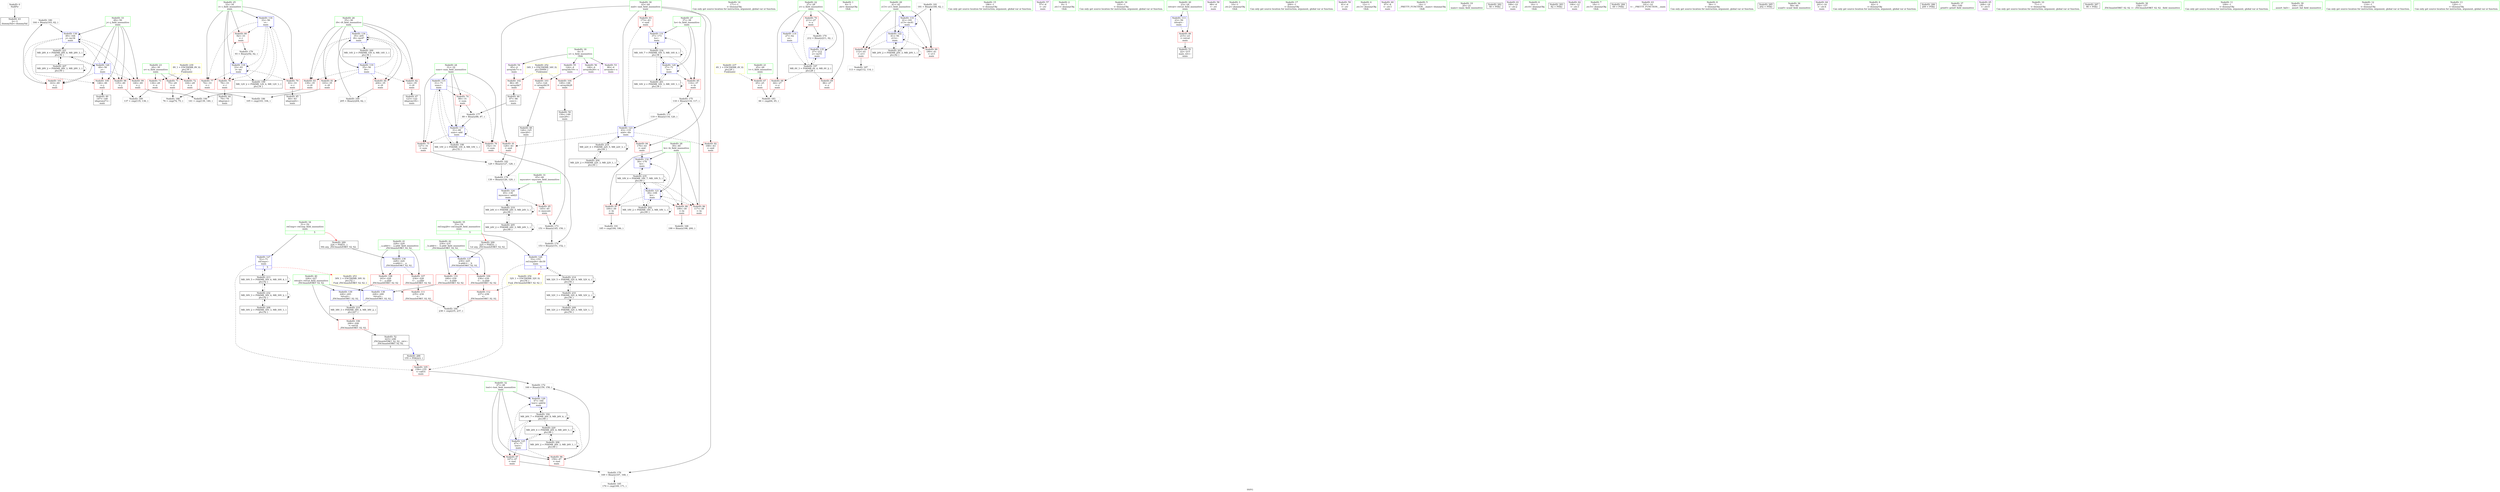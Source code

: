 digraph "SVFG" {
	label="SVFG";

	Node0x557ec4449570 [shape=record,color=grey,label="{NodeID: 0\nNullPtr}"];
	Node0x557ec4449570 -> Node0x557ec446b820[style=solid];
	Node0x557ec44752f0 [shape=record,color=grey,label="{NodeID: 180\n164 = Binary(163, 62, )\n}"];
	Node0x557ec44752f0 -> Node0x557ec4471f40[style=solid];
	Node0x557ec446bd30 [shape=record,color=red,label="{NodeID: 97\n167\<--47\n\<--test\nmain\n}"];
	Node0x557ec446bd30 -> Node0x557ec4474cf0[style=solid];
	Node0x557ec4469fd0 [shape=record,color=green,label="{NodeID: 14\n171\<--1\n\<--dummyObj\nCan only get source location for instruction, argument, global var or function.}"];
	Node0x557ec446c890 [shape=record,color=red,label="{NodeID: 111\n235\<--234\n\<--\n_ZSt3maxIeERKT_S2_S2_\n}"];
	Node0x557ec446c890 -> Node0x557ec44758f0[style=solid];
	Node0x557ec446ab30 [shape=record,color=green,label="{NodeID: 28\n39\<--40\nhi\<--hi_field_insensitive\nmain\n}"];
	Node0x557ec446ab30 -> Node0x557ec446eb60[style=solid];
	Node0x557ec446ab30 -> Node0x557ec446ec30[style=solid];
	Node0x557ec446ab30 -> Node0x557ec446ed00[style=solid];
	Node0x557ec446ab30 -> Node0x557ec44717f0[style=solid];
	Node0x557ec446ab30 -> Node0x557ec44720e0[style=solid];
	Node0x557ec4482790 [shape=record,color=black,label="{NodeID: 208\nMR_30V_2 = PHI(MR_30V_3, MR_30V_1, )\npts\{52 \}\n}"];
	Node0x557ec4482790 -> Node0x557ec448a390[style=dashed];
	Node0x557ec4471b30 [shape=record,color=blue,label="{NodeID: 125\n47\<--71\ntest\<--\nmain\n}"];
	Node0x557ec4471b30 -> Node0x557ec446bc60[style=dashed];
	Node0x557ec4471b30 -> Node0x557ec446bd30[style=dashed];
	Node0x557ec4471b30 -> Node0x557ec4471e70[style=dashed];
	Node0x557ec4471b30 -> Node0x557ec447d790[style=dashed];
	Node0x557ec4471b30 -> Node0x557ec4486790[style=dashed];
	Node0x557ec446b750 [shape=record,color=green,label="{NodeID: 42\n230\<--231\n__b.addr\<--__b.addr_field_insensitive\n_ZSt3maxIeERKT_S2_S2_\n}"];
	Node0x557ec446b750 -> Node0x557ec446c6f0[style=solid];
	Node0x557ec446b750 -> Node0x557ec446c7c0[style=solid];
	Node0x557ec446b750 -> Node0x557ec44724f0[style=solid];
	Node0x557ec4472690 [shape=record,color=blue,label="{NodeID: 139\n226\<--243\nretval\<--\n_ZSt3maxIeERKT_S2_S2_\n}"];
	Node0x557ec4472690 -> Node0x557ec4483190[style=dashed];
	Node0x557ec446d300 [shape=record,color=purple,label="{NodeID: 56\n148\<--4\narrayidx28\<--s\nmain\n}"];
	Node0x557ec446d300 -> Node0x557ec446c2e0[style=solid];
	Node0x557ec446de60 [shape=record,color=red,label="{NodeID: 70\n211\<--27\n\<--z\nmain\n}"];
	Node0x557ec446de60 -> Node0x557ec44743f0[style=solid];
	Node0x557ec446e9c0 [shape=record,color=red,label="{NodeID: 84\n204\<--35\n\<--i9\nmain\n}"];
	Node0x557ec446e9c0 -> Node0x557ec4474270[style=solid];
	Node0x557ec44647b0 [shape=record,color=green,label="{NodeID: 1\n6\<--1\n.str\<--dummyObj\nGlob }"];
	Node0x557ec4475470 [shape=record,color=grey,label="{NodeID: 181\n181 = Binary(180, 62, )\n}"];
	Node0x557ec4475470 -> Node0x557ec44721b0[style=solid];
	Node0x557ec446be00 [shape=record,color=red,label="{NodeID: 98\n135\<--49\n\<--j\nmain\n}"];
	Node0x557ec446be00 -> Node0x557ec4476070[style=solid];
	Node0x557ec446a060 [shape=record,color=green,label="{NodeID: 15\n186\<--1\n\<--dummyObj\nCan only get source location for instruction, argument, global var or function.}"];
	Node0x557ec446c960 [shape=record,color=red,label="{NodeID: 112\n237\<--236\n\<--\n_ZSt3maxIeERKT_S2_S2_\n}"];
	Node0x557ec446c960 -> Node0x557ec44758f0[style=solid];
	Node0x557ec446ac00 [shape=record,color=green,label="{NodeID: 29\n41\<--42\nz13\<--z13_field_insensitive\nmain\n}"];
	Node0x557ec446ac00 -> Node0x557ec446edd0[style=solid];
	Node0x557ec446ac00 -> Node0x557ec446eea0[style=solid];
	Node0x557ec446ac00 -> Node0x557ec44718c0[style=solid];
	Node0x557ec446ac00 -> Node0x557ec44721b0[style=solid];
	Node0x557ec4482c90 [shape=record,color=black,label="{NodeID: 209\nMR_32V_2 = PHI(MR_32V_3, MR_32V_1, )\npts\{54 \}\n}"];
	Node0x557ec4482c90 -> Node0x557ec448a890[style=dashed];
	Node0x557ec4471c00 [shape=record,color=blue,label="{NodeID: 126\n49\<--56\nj\<--\nmain\n}"];
	Node0x557ec4471c00 -> Node0x557ec446be00[style=dashed];
	Node0x557ec4471c00 -> Node0x557ec446bed0[style=dashed];
	Node0x557ec4471c00 -> Node0x557ec446bfa0[style=dashed];
	Node0x557ec4471c00 -> Node0x557ec446c070[style=dashed];
	Node0x557ec4471c00 -> Node0x557ec4471f40[style=dashed];
	Node0x557ec4471c00 -> Node0x557ec4486c90[style=dashed];
	Node0x557ec446b820 [shape=record,color=black,label="{NodeID: 43\n2\<--3\ndummyVal\<--dummyVal\n}"];
	Node0x557ec446d3d0 [shape=record,color=purple,label="{NodeID: 57\n57\<--6\n\<--.str\nmain\n}"];
	Node0x557ec448c2b0 [shape=record,color=yellow,style=double,label="{NodeID: 237\n4V_1 = ENCHI(MR_4V_0)\npts\{26 \}\nFun[main]}"];
	Node0x557ec448c2b0 -> Node0x557ec446dbf0[style=dashed];
	Node0x557ec446df30 [shape=record,color=red,label="{NodeID: 71\n75\<--29\n\<--n\nmain\n}"];
	Node0x557ec446df30 -> Node0x557ec4475ef0[style=solid];
	Node0x557ec44740f0 [shape=record,color=grey,label="{NodeID: 168\n199 = Binary(198, 200, )\n}"];
	Node0x557ec446ea90 [shape=record,color=red,label="{NodeID: 85\n116\<--37\n\<--lo\nmain\n}"];
	Node0x557ec446ea90 -> Node0x557ec4474b70[style=solid];
	Node0x557ec4466fa0 [shape=record,color=green,label="{NodeID: 2\n8\<--1\n.str.1\<--dummyObj\nGlob }"];
	Node0x557ec44755f0 [shape=record,color=grey,label="{NodeID: 182\n129 = Binary(127, 128, )\n}"];
	Node0x557ec44755f0 -> Node0x557ec4474ff0[style=solid];
	Node0x557ec446bed0 [shape=record,color=red,label="{NodeID: 99\n140\<--49\n\<--j\nmain\n}"];
	Node0x557ec446bed0 -> Node0x557ec44761f0[style=solid];
	Node0x557ec446a0f0 [shape=record,color=green,label="{NodeID: 16\n193\<--1\n\<--dummyObj\nCan only get source location for instruction, argument, global var or function.}"];
	Node0x557ec446ca30 [shape=record,color=blue,label="{NodeID: 113\n23\<--56\nretval\<--\nmain\n}"];
	Node0x557ec446ca30 -> Node0x557ec446db20[style=dashed];
	Node0x557ec446acd0 [shape=record,color=green,label="{NodeID: 30\n43\<--44\nmid\<--mid_field_insensitive\nmain\n}"];
	Node0x557ec446acd0 -> Node0x557ec446ef70[style=solid];
	Node0x557ec446acd0 -> Node0x557ec446f040[style=solid];
	Node0x557ec446acd0 -> Node0x557ec446f110[style=solid];
	Node0x557ec446acd0 -> Node0x557ec446f1e0[style=solid];
	Node0x557ec446acd0 -> Node0x557ec4471990[style=solid];
	Node0x557ec4483190 [shape=record,color=black,label="{NodeID: 210\nMR_38V_3 = PHI(MR_38V_4, MR_38V_2, )\npts\{227 \}\n}"];
	Node0x557ec4483190 -> Node0x557ec446c480[style=dashed];
	Node0x557ec4471cd0 [shape=record,color=blue,label="{NodeID: 127\n51\<--71\nref.tmp\<--\nmain\n|{|<s2>5}}"];
	Node0x557ec4471cd0 -> Node0x557ec446c3b0[style=dashed];
	Node0x557ec4471cd0 -> Node0x557ec44848a0[style=dashed];
	Node0x557ec4471cd0:s2 -> Node0x557ec448d0b0[style=dashed,color=red];
	Node0x557ec446b920 [shape=record,color=black,label="{NodeID: 44\n79\<--78\nidxprom\<--\nmain\n}"];
	Node0x557ec446d4a0 [shape=record,color=purple,label="{NodeID: 58\n68\<--6\n\<--.str\nmain\n}"];
	Node0x557ec446e000 [shape=record,color=red,label="{NodeID: 72\n104\<--29\n\<--n\nmain\n}"];
	Node0x557ec446e000 -> Node0x557ec4475bf0[style=solid];
	Node0x557ec448cfd0 [shape=record,color=yellow,style=double,label="{NodeID: 252\n34V_1 = ENCHI(MR_34V_0)\npts\{50000 \}\nFun[main]}"];
	Node0x557ec448cfd0 -> Node0x557ec446c140[style=dashed];
	Node0x557ec448cfd0 -> Node0x557ec446c210[style=dashed];
	Node0x557ec448cfd0 -> Node0x557ec446c2e0[style=dashed];
	Node0x557ec4474270 [shape=record,color=grey,label="{NodeID: 169\n205 = Binary(204, 62, )\n}"];
	Node0x557ec4474270 -> Node0x557ec4472280[style=solid];
	Node0x557ec446eb60 [shape=record,color=red,label="{NodeID: 86\n117\<--39\n\<--hi\nmain\n}"];
	Node0x557ec446eb60 -> Node0x557ec4474b70[style=solid];
	Node0x557ec4448310 [shape=record,color=green,label="{NodeID: 3\n10\<--1\n.str.2\<--dummyObj\nGlob }"];
	Node0x557ec4475770 [shape=record,color=grey,label="{NodeID: 183\n66 = cmp(64, 65, )\n}"];
	Node0x557ec446bfa0 [shape=record,color=red,label="{NodeID: 100\n146\<--49\n\<--j\nmain\n}"];
	Node0x557ec446bfa0 -> Node0x557ec446cd50[style=solid];
	Node0x557ec446a1b0 [shape=record,color=green,label="{NodeID: 17\n200\<--1\n\<--dummyObj\nCan only get source location for instruction, argument, global var or function.}"];
	Node0x557ec447f090 [shape=record,color=black,label="{NodeID: 197\nMR_6V_3 = PHI(MR_6V_4, MR_6V_2, )\npts\{28 \}\n}"];
	Node0x557ec447f090 -> Node0x557ec446dcc0[style=dashed];
	Node0x557ec447f090 -> Node0x557ec446dd90[style=dashed];
	Node0x557ec447f090 -> Node0x557ec446de60[style=dashed];
	Node0x557ec447f090 -> Node0x557ec4472350[style=dashed];
	Node0x557ec446cb00 [shape=record,color=blue,label="{NodeID: 114\n27\<--62\nz\<--\nmain\n}"];
	Node0x557ec446cb00 -> Node0x557ec447f090[style=dashed];
	Node0x557ec446ada0 [shape=record,color=green,label="{NodeID: 31\n45\<--46\nmyscore\<--myscore_field_insensitive\nmain\n}"];
	Node0x557ec446ada0 -> Node0x557ec446f2b0[style=solid];
	Node0x557ec446ada0 -> Node0x557ec4471a60[style=solid];
	Node0x557ec4471da0 [shape=record,color=blue,label="{NodeID: 128\n53\<--153\nref.tmp26\<--div30\nmain\n|{|<s2>5}}"];
	Node0x557ec4471da0 -> Node0x557ec446c3b0[style=dashed];
	Node0x557ec4471da0 -> Node0x557ec4484990[style=dashed];
	Node0x557ec4471da0:s2 -> Node0x557ec448d1c0[style=dashed,color=red];
	Node0x557ec446b9f0 [shape=record,color=black,label="{NodeID: 45\n84\<--83\nidxprom6\<--\nmain\n}"];
	Node0x557ec446d570 [shape=record,color=purple,label="{NodeID: 59\n81\<--6\n\<--.str\nmain\n}"];
	Node0x557ec448c470 [shape=record,color=yellow,style=double,label="{NodeID: 239\n8V_1 = ENCHI(MR_8V_0)\npts\{30 \}\nFun[main]}"];
	Node0x557ec448c470 -> Node0x557ec446df30[style=dashed];
	Node0x557ec448c470 -> Node0x557ec446e000[style=dashed];
	Node0x557ec448c470 -> Node0x557ec446e0d0[style=dashed];
	Node0x557ec446e0d0 [shape=record,color=red,label="{NodeID: 73\n136\<--29\n\<--n\nmain\n}"];
	Node0x557ec446e0d0 -> Node0x557ec4476070[style=solid];
	Node0x557ec448d0b0 [shape=record,color=yellow,style=double,label="{NodeID: 253\n30V_1 = ENCHI(MR_30V_0)\npts\{52 \}\nFun[_ZSt3maxIeERKT_S2_S2_]}"];
	Node0x557ec448d0b0 -> Node0x557ec446c890[style=dashed];
	Node0x557ec44743f0 [shape=record,color=grey,label="{NodeID: 170\n212 = Binary(211, 62, )\n}"];
	Node0x557ec44743f0 -> Node0x557ec4472350[style=solid];
	Node0x557ec446ec30 [shape=record,color=red,label="{NodeID: 87\n184\<--39\n\<--hi\nmain\n}"];
	Node0x557ec446ec30 -> Node0x557ec4476370[style=solid];
	Node0x557ec4449e50 [shape=record,color=green,label="{NodeID: 4\n12\<--1\n.str.3\<--dummyObj\nGlob }"];
	Node0x557ec44758f0 [shape=record,color=grey,label="{NodeID: 184\n238 = cmp(235, 237, )\n}"];
	Node0x557ec446c070 [shape=record,color=red,label="{NodeID: 101\n163\<--49\n\<--j\nmain\n}"];
	Node0x557ec446c070 -> Node0x557ec44752f0[style=solid];
	Node0x557ec446a2b0 [shape=record,color=green,label="{NodeID: 18\n4\<--5\ns\<--s_field_insensitive\nGlob }"];
	Node0x557ec446a2b0 -> Node0x557ec446d090[style=solid];
	Node0x557ec446a2b0 -> Node0x557ec446d160[style=solid];
	Node0x557ec446a2b0 -> Node0x557ec446d230[style=solid];
	Node0x557ec446a2b0 -> Node0x557ec446d300[style=solid];
	Node0x557ec447f590 [shape=record,color=black,label="{NodeID: 198\nMR_10V_2 = PHI(MR_10V_4, MR_10V_1, )\npts\{32 \}\n}"];
	Node0x557ec447f590 -> Node0x557ec446cbd0[style=dashed];
	Node0x557ec446cbd0 [shape=record,color=blue,label="{NodeID: 115\n31\<--71\nsum\<--\nmain\n}"];
	Node0x557ec446cbd0 -> Node0x557ec446e1a0[style=dashed];
	Node0x557ec446cbd0 -> Node0x557ec446e270[style=dashed];
	Node0x557ec446cbd0 -> Node0x557ec446e340[style=dashed];
	Node0x557ec446cbd0 -> Node0x557ec44714b0[style=dashed];
	Node0x557ec446cbd0 -> Node0x557ec447f590[style=dashed];
	Node0x557ec446ae70 [shape=record,color=green,label="{NodeID: 32\n47\<--48\ntest\<--test_field_insensitive\nmain\n}"];
	Node0x557ec446ae70 -> Node0x557ec446bc60[style=solid];
	Node0x557ec446ae70 -> Node0x557ec446bd30[style=solid];
	Node0x557ec446ae70 -> Node0x557ec4471b30[style=solid];
	Node0x557ec446ae70 -> Node0x557ec4471e70[style=solid];
	Node0x557ec4471e70 [shape=record,color=blue,label="{NodeID: 129\n47\<--160\ntest\<--add32\nmain\n}"];
	Node0x557ec4471e70 -> Node0x557ec447d790[style=dashed];
	Node0x557ec446bac0 [shape=record,color=black,label="{NodeID: 46\n87\<--86\nconv\<--\nmain\n}"];
	Node0x557ec446bac0 -> Node0x557ec4474e70[style=solid];
	Node0x557ec446d640 [shape=record,color=purple,label="{NodeID: 60\n97\<--8\n\<--.str.1\nmain\n}"];
	Node0x557ec446e1a0 [shape=record,color=red,label="{NodeID: 74\n88\<--31\n\<--sum\nmain\n}"];
	Node0x557ec446e1a0 -> Node0x557ec4474e70[style=solid];
	Node0x557ec448d1c0 [shape=record,color=yellow,style=double,label="{NodeID: 254\n32V_1 = ENCHI(MR_32V_0)\npts\{54 \}\nFun[_ZSt3maxIeERKT_S2_S2_]}"];
	Node0x557ec448d1c0 -> Node0x557ec446c960[style=dashed];
	Node0x557ec4474570 [shape=record,color=grey,label="{NodeID: 171\n119 = Binary(118, 120, )\n}"];
	Node0x557ec4474570 -> Node0x557ec4471990[style=solid];
	Node0x557ec446ed00 [shape=record,color=red,label="{NodeID: 88\n198\<--39\n\<--hi\nmain\n}"];
	Node0x557ec446ed00 -> Node0x557ec44740f0[style=solid];
	Node0x557ec4448460 [shape=record,color=green,label="{NodeID: 5\n14\<--1\n__PRETTY_FUNCTION__.main\<--dummyObj\nGlob }"];
	Node0x557ec4475a70 [shape=record,color=grey,label="{NodeID: 185\n170 = cmp(169, 171, )\n}"];
	Node0x557ec446c140 [shape=record,color=red,label="{NodeID: 102\n86\<--85\n\<--arrayidx7\nmain\n}"];
	Node0x557ec446c140 -> Node0x557ec446bac0[style=solid];
	Node0x557ec446a3b0 [shape=record,color=green,label="{NodeID: 19\n20\<--21\nmain\<--main_field_insensitive\n}"];
	Node0x557ec449d4a0 [shape=record,color=black,label="{NodeID: 282\n58 = PHI()\n}"];
	Node0x557ec447fa90 [shape=record,color=black,label="{NodeID: 199\nMR_12V_2 = PHI(MR_12V_4, MR_12V_1, )\npts\{34 \}\n}"];
	Node0x557ec447fa90 -> Node0x557ec44713e0[style=dashed];
	Node0x557ec44713e0 [shape=record,color=blue,label="{NodeID: 116\n33\<--56\ni\<--\nmain\n}"];
	Node0x557ec44713e0 -> Node0x557ec446e410[style=dashed];
	Node0x557ec44713e0 -> Node0x557ec446e4e0[style=dashed];
	Node0x557ec44713e0 -> Node0x557ec446e5b0[style=dashed];
	Node0x557ec44713e0 -> Node0x557ec446e680[style=dashed];
	Node0x557ec44713e0 -> Node0x557ec4471580[style=dashed];
	Node0x557ec44713e0 -> Node0x557ec447fa90[style=dashed];
	Node0x557ec446af40 [shape=record,color=green,label="{NodeID: 33\n49\<--50\nj\<--j_field_insensitive\nmain\n}"];
	Node0x557ec446af40 -> Node0x557ec446be00[style=solid];
	Node0x557ec446af40 -> Node0x557ec446bed0[style=solid];
	Node0x557ec446af40 -> Node0x557ec446bfa0[style=solid];
	Node0x557ec446af40 -> Node0x557ec446c070[style=solid];
	Node0x557ec446af40 -> Node0x557ec4471c00[style=solid];
	Node0x557ec446af40 -> Node0x557ec4471f40[style=solid];
	Node0x557ec44848a0 [shape=record,color=black,label="{NodeID: 213\nMR_30V_5 = PHI(MR_30V_6, MR_30V_4, )\npts\{52 \}\n}"];
	Node0x557ec44848a0 -> Node0x557ec4471cd0[style=dashed];
	Node0x557ec44848a0 -> Node0x557ec44848a0[style=dashed];
	Node0x557ec44848a0 -> Node0x557ec448a390[style=dashed];
	Node0x557ec4471f40 [shape=record,color=blue,label="{NodeID: 130\n49\<--164\nj\<--inc34\nmain\n}"];
	Node0x557ec4471f40 -> Node0x557ec446be00[style=dashed];
	Node0x557ec4471f40 -> Node0x557ec446bed0[style=dashed];
	Node0x557ec4471f40 -> Node0x557ec446bfa0[style=dashed];
	Node0x557ec4471f40 -> Node0x557ec446c070[style=dashed];
	Node0x557ec4471f40 -> Node0x557ec4471f40[style=dashed];
	Node0x557ec4471f40 -> Node0x557ec4486c90[style=dashed];
	Node0x557ec446bb90 [shape=record,color=black,label="{NodeID: 47\n123\<--122\nidxprom18\<--\nmain\n}"];
	Node0x557ec446d710 [shape=record,color=purple,label="{NodeID: 61\n189\<--10\n\<--.str.2\nmain\n}"];
	Node0x557ec446e270 [shape=record,color=red,label="{NodeID: 75\n127\<--31\n\<--sum\nmain\n}"];
	Node0x557ec446e270 -> Node0x557ec44755f0[style=solid];
	Node0x557ec44746f0 [shape=record,color=grey,label="{NodeID: 172\n160 = Binary(159, 158, )\n}"];
	Node0x557ec44746f0 -> Node0x557ec4471e70[style=solid];
	Node0x557ec446edd0 [shape=record,color=red,label="{NodeID: 89\n112\<--41\n\<--z13\nmain\n}"];
	Node0x557ec446edd0 -> Node0x557ec4475d70[style=solid];
	Node0x557ec44484f0 [shape=record,color=green,label="{NodeID: 6\n16\<--1\n.str.4\<--dummyObj\nGlob }"];
	Node0x557ec4475bf0 [shape=record,color=grey,label="{NodeID: 186\n105 = cmp(103, 104, )\n}"];
	Node0x557ec446c210 [shape=record,color=red,label="{NodeID: 103\n125\<--124\n\<--arrayidx19\nmain\n}"];
	Node0x557ec446c210 -> Node0x557ec446cc80[style=solid];
	Node0x557ec446a4b0 [shape=record,color=green,label="{NodeID: 20\n23\<--24\nretval\<--retval_field_insensitive\nmain\n}"];
	Node0x557ec446a4b0 -> Node0x557ec446db20[style=solid];
	Node0x557ec446a4b0 -> Node0x557ec446ca30[style=solid];
	Node0x557ec449d5a0 [shape=record,color=black,label="{NodeID: 283\n82 = PHI()\n}"];
	Node0x557ec447ff90 [shape=record,color=black,label="{NodeID: 200\nMR_14V_2 = PHI(MR_14V_4, MR_14V_1, )\npts\{36 \}\n}"];
	Node0x557ec447ff90 -> Node0x557ec4471650[style=dashed];
	Node0x557ec44714b0 [shape=record,color=blue,label="{NodeID: 117\n31\<--89\nsum\<--add\nmain\n}"];
	Node0x557ec44714b0 -> Node0x557ec446e1a0[style=dashed];
	Node0x557ec44714b0 -> Node0x557ec446e270[style=dashed];
	Node0x557ec44714b0 -> Node0x557ec446e340[style=dashed];
	Node0x557ec44714b0 -> Node0x557ec44714b0[style=dashed];
	Node0x557ec44714b0 -> Node0x557ec447f590[style=dashed];
	Node0x557ec446b010 [shape=record,color=green,label="{NodeID: 34\n51\<--52\nref.tmp\<--ref.tmp_field_insensitive\nmain\n|{|<s1>5}}"];
	Node0x557ec446b010 -> Node0x557ec4471cd0[style=solid];
	Node0x557ec446b010:s1 -> Node0x557ec449dc90[style=solid,color=red];
	Node0x557ec4484990 [shape=record,color=black,label="{NodeID: 214\nMR_32V_5 = PHI(MR_32V_6, MR_32V_4, )\npts\{54 \}\n}"];
	Node0x557ec4484990 -> Node0x557ec4471da0[style=dashed];
	Node0x557ec4484990 -> Node0x557ec4484990[style=dashed];
	Node0x557ec4484990 -> Node0x557ec448a890[style=dashed];
	Node0x557ec4472010 [shape=record,color=blue,label="{NodeID: 131\n37\<--173\nlo\<--\nmain\n}"];
	Node0x557ec4472010 -> Node0x557ec448ad90[style=dashed];
	Node0x557ec446cc80 [shape=record,color=black,label="{NodeID: 48\n126\<--125\nconv20\<--\nmain\n}"];
	Node0x557ec446cc80 -> Node0x557ec4474ff0[style=solid];
	Node0x557ec446d7e0 [shape=record,color=purple,label="{NodeID: 62\n190\<--12\n\<--.str.3\nmain\n}"];
	Node0x557ec446e340 [shape=record,color=red,label="{NodeID: 76\n152\<--31\n\<--sum\nmain\n}"];
	Node0x557ec446e340 -> Node0x557ec44749f0[style=solid];
	Node0x557ec4474870 [shape=record,color=grey,label="{NodeID: 173\n151 = Binary(145, 150, )\n}"];
	Node0x557ec4474870 -> Node0x557ec44749f0[style=solid];
	Node0x557ec446eea0 [shape=record,color=red,label="{NodeID: 90\n180\<--41\n\<--z13\nmain\n}"];
	Node0x557ec446eea0 -> Node0x557ec4475470[style=solid];
	Node0x557ec4448db0 [shape=record,color=green,label="{NodeID: 7\n18\<--1\n.str.5\<--dummyObj\nGlob }"];
	Node0x557ec4475d70 [shape=record,color=grey,label="{NodeID: 187\n113 = cmp(112, 114, )\n}"];
	Node0x557ec446c2e0 [shape=record,color=red,label="{NodeID: 104\n149\<--148\n\<--arrayidx28\nmain\n}"];
	Node0x557ec446c2e0 -> Node0x557ec446ce20[style=solid];
	Node0x557ec446a580 [shape=record,color=green,label="{NodeID: 21\n25\<--26\nt\<--t_field_insensitive\nmain\n}"];
	Node0x557ec446a580 -> Node0x557ec446dbf0[style=solid];
	Node0x557ec449d6a0 [shape=record,color=black,label="{NodeID: 284\n69 = PHI()\n}"];
	Node0x557ec4480490 [shape=record,color=black,label="{NodeID: 201\nMR_16V_2 = PHI(MR_16V_3, MR_16V_1, )\npts\{38 \}\n}"];
	Node0x557ec4480490 -> Node0x557ec4471720[style=dashed];
	Node0x557ec4480490 -> Node0x557ec4480490[style=dashed];
	Node0x557ec4471580 [shape=record,color=blue,label="{NodeID: 118\n33\<--93\ni\<--inc\nmain\n}"];
	Node0x557ec4471580 -> Node0x557ec446e410[style=dashed];
	Node0x557ec4471580 -> Node0x557ec446e4e0[style=dashed];
	Node0x557ec4471580 -> Node0x557ec446e5b0[style=dashed];
	Node0x557ec4471580 -> Node0x557ec446e680[style=dashed];
	Node0x557ec4471580 -> Node0x557ec4471580[style=dashed];
	Node0x557ec4471580 -> Node0x557ec447fa90[style=dashed];
	Node0x557ec446b0e0 [shape=record,color=green,label="{NodeID: 35\n53\<--54\nref.tmp26\<--ref.tmp26_field_insensitive\nmain\n|{|<s1>5}}"];
	Node0x557ec446b0e0 -> Node0x557ec4471da0[style=solid];
	Node0x557ec446b0e0:s1 -> Node0x557ec449dd90[style=solid,color=red];
	Node0x557ec44720e0 [shape=record,color=blue,label="{NodeID: 132\n39\<--176\nhi\<--\nmain\n}"];
	Node0x557ec44720e0 -> Node0x557ec448b290[style=dashed];
	Node0x557ec446cd50 [shape=record,color=black,label="{NodeID: 49\n147\<--146\nidxprom27\<--\nmain\n}"];
	Node0x557ec446d8b0 [shape=record,color=purple,label="{NodeID: 63\n191\<--14\n\<--__PRETTY_FUNCTION__.main\nmain\n}"];
	Node0x557ec446e410 [shape=record,color=red,label="{NodeID: 77\n74\<--33\n\<--i\nmain\n}"];
	Node0x557ec446e410 -> Node0x557ec4475ef0[style=solid];
	Node0x557ec44749f0 [shape=record,color=grey,label="{NodeID: 174\n153 = Binary(151, 152, )\n}"];
	Node0x557ec44749f0 -> Node0x557ec4471da0[style=solid];
	Node0x557ec446ef70 [shape=record,color=red,label="{NodeID: 91\n128\<--43\n\<--mid\nmain\n}"];
	Node0x557ec446ef70 -> Node0x557ec44755f0[style=solid];
	Node0x557ec4448e40 [shape=record,color=green,label="{NodeID: 8\n56\<--1\n\<--dummyObj\nCan only get source location for instruction, argument, global var or function.}"];
	Node0x557ec4475ef0 [shape=record,color=grey,label="{NodeID: 188\n76 = cmp(74, 75, )\n}"];
	Node0x557ec446c3b0 [shape=record,color=red,label="{NodeID: 105\n158\<--155\n\<--call31\nmain\n}"];
	Node0x557ec446c3b0 -> Node0x557ec44746f0[style=solid];
	Node0x557ec446a650 [shape=record,color=green,label="{NodeID: 22\n27\<--28\nz\<--z_field_insensitive\nmain\n}"];
	Node0x557ec446a650 -> Node0x557ec446dcc0[style=solid];
	Node0x557ec446a650 -> Node0x557ec446dd90[style=solid];
	Node0x557ec446a650 -> Node0x557ec446de60[style=solid];
	Node0x557ec446a650 -> Node0x557ec446cb00[style=solid];
	Node0x557ec446a650 -> Node0x557ec4472350[style=solid];
	Node0x557ec449d7a0 [shape=record,color=black,label="{NodeID: 285\n202 = PHI()\n}"];
	Node0x557ec4480990 [shape=record,color=black,label="{NodeID: 202\nMR_18V_2 = PHI(MR_18V_3, MR_18V_1, )\npts\{40 \}\n}"];
	Node0x557ec4480990 -> Node0x557ec44717f0[style=dashed];
	Node0x557ec4480990 -> Node0x557ec4480990[style=dashed];
	Node0x557ec4471650 [shape=record,color=blue,label="{NodeID: 119\n35\<--56\ni9\<--\nmain\n}"];
	Node0x557ec4471650 -> Node0x557ec446e750[style=dashed];
	Node0x557ec4471650 -> Node0x557ec446e820[style=dashed];
	Node0x557ec4471650 -> Node0x557ec446e8f0[style=dashed];
	Node0x557ec4471650 -> Node0x557ec446e9c0[style=dashed];
	Node0x557ec4471650 -> Node0x557ec4472280[style=dashed];
	Node0x557ec4471650 -> Node0x557ec447ff90[style=dashed];
	Node0x557ec446b1b0 [shape=record,color=green,label="{NodeID: 36\n59\<--60\nscanf\<--scanf_field_insensitive\n}"];
	Node0x557ec44721b0 [shape=record,color=blue,label="{NodeID: 133\n41\<--181\nz13\<--inc41\nmain\n}"];
	Node0x557ec44721b0 -> Node0x557ec446edd0[style=dashed];
	Node0x557ec44721b0 -> Node0x557ec446eea0[style=dashed];
	Node0x557ec44721b0 -> Node0x557ec44718c0[style=dashed];
	Node0x557ec44721b0 -> Node0x557ec44721b0[style=dashed];
	Node0x557ec44721b0 -> Node0x557ec4480e90[style=dashed];
	Node0x557ec446ce20 [shape=record,color=black,label="{NodeID: 50\n150\<--149\nconv29\<--\nmain\n}"];
	Node0x557ec446ce20 -> Node0x557ec4474870[style=solid];
	Node0x557ec446d980 [shape=record,color=purple,label="{NodeID: 64\n201\<--16\n\<--.str.4\nmain\n}"];
	Node0x557ec446e4e0 [shape=record,color=red,label="{NodeID: 78\n78\<--33\n\<--i\nmain\n}"];
	Node0x557ec446e4e0 -> Node0x557ec446b920[style=solid];
	Node0x557ec4474b70 [shape=record,color=grey,label="{NodeID: 175\n118 = Binary(116, 117, )\n}"];
	Node0x557ec4474b70 -> Node0x557ec4474570[style=solid];
	Node0x557ec446f040 [shape=record,color=red,label="{NodeID: 92\n168\<--43\n\<--mid\nmain\n}"];
	Node0x557ec446f040 -> Node0x557ec4474cf0[style=solid];
	Node0x557ec4448ed0 [shape=record,color=green,label="{NodeID: 9\n62\<--1\n\<--dummyObj\nCan only get source location for instruction, argument, global var or function.}"];
	Node0x557ec4476070 [shape=record,color=grey,label="{NodeID: 189\n137 = cmp(135, 136, )\n}"];
	Node0x557ec446c480 [shape=record,color=red,label="{NodeID: 106\n246\<--226\n\<--retval\n_ZSt3maxIeERKT_S2_S2_\n}"];
	Node0x557ec446c480 -> Node0x557ec446cfc0[style=solid];
	Node0x557ec446a720 [shape=record,color=green,label="{NodeID: 23\n29\<--30\nn\<--n_field_insensitive\nmain\n}"];
	Node0x557ec446a720 -> Node0x557ec446df30[style=solid];
	Node0x557ec446a720 -> Node0x557ec446e000[style=solid];
	Node0x557ec446a720 -> Node0x557ec446e0d0[style=solid];
	Node0x557ec449d8a0 [shape=record,color=black,label="{NodeID: 286\n209 = PHI()\n}"];
	Node0x557ec4480e90 [shape=record,color=black,label="{NodeID: 203\nMR_20V_2 = PHI(MR_20V_3, MR_20V_1, )\npts\{42 \}\n}"];
	Node0x557ec4480e90 -> Node0x557ec44718c0[style=dashed];
	Node0x557ec4480e90 -> Node0x557ec4480e90[style=dashed];
	Node0x557ec4471720 [shape=record,color=blue,label="{NodeID: 120\n37\<--71\nlo\<--\nmain\n}"];
	Node0x557ec4471720 -> Node0x557ec446ea90[style=dashed];
	Node0x557ec4471720 -> Node0x557ec4471720[style=dashed];
	Node0x557ec4471720 -> Node0x557ec4472010[style=dashed];
	Node0x557ec4471720 -> Node0x557ec4480490[style=dashed];
	Node0x557ec4471720 -> Node0x557ec448ad90[style=dashed];
	Node0x557ec446b2b0 [shape=record,color=green,label="{NodeID: 37\n99\<--100\nprintf\<--printf_field_insensitive\n}"];
	Node0x557ec4472280 [shape=record,color=blue,label="{NodeID: 134\n35\<--205\ni9\<--inc47\nmain\n}"];
	Node0x557ec4472280 -> Node0x557ec446e750[style=dashed];
	Node0x557ec4472280 -> Node0x557ec446e820[style=dashed];
	Node0x557ec4472280 -> Node0x557ec446e8f0[style=dashed];
	Node0x557ec4472280 -> Node0x557ec446e9c0[style=dashed];
	Node0x557ec4472280 -> Node0x557ec4472280[style=dashed];
	Node0x557ec4472280 -> Node0x557ec447ff90[style=dashed];
	Node0x557ec446cef0 [shape=record,color=black,label="{NodeID: 51\n22\<--215\nmain_ret\<--\nmain\n}"];
	Node0x557ec446da50 [shape=record,color=purple,label="{NodeID: 65\n208\<--18\n\<--.str.5\nmain\n}"];
	Node0x557ec446e5b0 [shape=record,color=red,label="{NodeID: 79\n83\<--33\n\<--i\nmain\n}"];
	Node0x557ec446e5b0 -> Node0x557ec446b9f0[style=solid];
	Node0x557ec4474cf0 [shape=record,color=grey,label="{NodeID: 176\n169 = Binary(167, 168, )\n}"];
	Node0x557ec4474cf0 -> Node0x557ec4475a70[style=solid];
	Node0x557ec446f110 [shape=record,color=red,label="{NodeID: 93\n173\<--43\n\<--mid\nmain\n}"];
	Node0x557ec446f110 -> Node0x557ec4472010[style=solid];
	Node0x557ec4448f60 [shape=record,color=green,label="{NodeID: 10\n71\<--1\n\<--dummyObj\nCan only get source location for instruction, argument, global var or function.}"];
	Node0x557ec44761f0 [shape=record,color=grey,label="{NodeID: 190\n141 = cmp(139, 140, )\n}"];
	Node0x557ec446c550 [shape=record,color=red,label="{NodeID: 107\n234\<--228\n\<--__a.addr\n_ZSt3maxIeERKT_S2_S2_\n}"];
	Node0x557ec446c550 -> Node0x557ec446c890[style=solid];
	Node0x557ec446a7f0 [shape=record,color=green,label="{NodeID: 24\n31\<--32\nsum\<--sum_field_insensitive\nmain\n}"];
	Node0x557ec446a7f0 -> Node0x557ec446e1a0[style=solid];
	Node0x557ec446a7f0 -> Node0x557ec446e270[style=solid];
	Node0x557ec446a7f0 -> Node0x557ec446e340[style=solid];
	Node0x557ec446a7f0 -> Node0x557ec446cbd0[style=solid];
	Node0x557ec446a7f0 -> Node0x557ec44714b0[style=solid];
	Node0x557ec449d9a0 [shape=record,color=black,label="{NodeID: 287\n98 = PHI()\n}"];
	Node0x557ec4481390 [shape=record,color=black,label="{NodeID: 204\nMR_22V_2 = PHI(MR_22V_3, MR_22V_1, )\npts\{44 \}\n}"];
	Node0x557ec4481390 -> Node0x557ec4481390[style=dashed];
	Node0x557ec4481390 -> Node0x557ec4485d90[style=dashed];
	Node0x557ec44717f0 [shape=record,color=blue,label="{NodeID: 121\n39\<--109\nhi\<--\nmain\n}"];
	Node0x557ec44717f0 -> Node0x557ec446eb60[style=dashed];
	Node0x557ec44717f0 -> Node0x557ec446ec30[style=dashed];
	Node0x557ec44717f0 -> Node0x557ec446ed00[style=dashed];
	Node0x557ec44717f0 -> Node0x557ec44717f0[style=dashed];
	Node0x557ec44717f0 -> Node0x557ec44720e0[style=dashed];
	Node0x557ec44717f0 -> Node0x557ec4480990[style=dashed];
	Node0x557ec44717f0 -> Node0x557ec448b290[style=dashed];
	Node0x557ec446b3b0 [shape=record,color=green,label="{NodeID: 38\n156\<--157\n_ZSt3maxIeERKT_S2_S2_\<--_ZSt3maxIeERKT_S2_S2__field_insensitive\n}"];
	Node0x557ec4485d90 [shape=record,color=black,label="{NodeID: 218\nMR_22V_4 = PHI(MR_22V_5, MR_22V_3, )\npts\{44 \}\n}"];
	Node0x557ec4485d90 -> Node0x557ec4471990[style=dashed];
	Node0x557ec4485d90 -> Node0x557ec4481390[style=dashed];
	Node0x557ec4485d90 -> Node0x557ec4485d90[style=dashed];
	Node0x557ec4472350 [shape=record,color=blue,label="{NodeID: 135\n27\<--212\nz\<--inc51\nmain\n}"];
	Node0x557ec4472350 -> Node0x557ec447f090[style=dashed];
	Node0x557ec446cfc0 [shape=record,color=black,label="{NodeID: 52\n223\<--246\n_ZSt3maxIeERKT_S2_S2__ret\<--\n_ZSt3maxIeERKT_S2_S2_\n|{<s0>5}}"];
	Node0x557ec446cfc0:s0 -> Node0x557ec449daa0[style=solid,color=blue];
	Node0x557ec448a390 [shape=record,color=black,label="{NodeID: 232\nMR_30V_3 = PHI(MR_30V_4, MR_30V_2, )\npts\{52 \}\n}"];
	Node0x557ec448a390 -> Node0x557ec4482790[style=dashed];
	Node0x557ec448a390 -> Node0x557ec44848a0[style=dashed];
	Node0x557ec448a390 -> Node0x557ec448a390[style=dashed];
	Node0x557ec446db20 [shape=record,color=red,label="{NodeID: 66\n215\<--23\n\<--retval\nmain\n}"];
	Node0x557ec446db20 -> Node0x557ec446cef0[style=solid];
	Node0x557ec446e680 [shape=record,color=red,label="{NodeID: 80\n92\<--33\n\<--i\nmain\n}"];
	Node0x557ec446e680 -> Node0x557ec4475170[style=solid];
	Node0x557ec4474e70 [shape=record,color=grey,label="{NodeID: 177\n89 = Binary(88, 87, )\n}"];
	Node0x557ec4474e70 -> Node0x557ec44714b0[style=solid];
	Node0x557ec446f1e0 [shape=record,color=red,label="{NodeID: 94\n176\<--43\n\<--mid\nmain\n}"];
	Node0x557ec446f1e0 -> Node0x557ec44720e0[style=solid];
	Node0x557ec4449030 [shape=record,color=green,label="{NodeID: 11\n109\<--1\n\<--dummyObj\nCan only get source location for instruction, argument, global var or function.}"];
	Node0x557ec4476370 [shape=record,color=grey,label="{NodeID: 191\n185 = cmp(184, 186, )\n}"];
	Node0x557ec446c620 [shape=record,color=red,label="{NodeID: 108\n243\<--228\n\<--__a.addr\n_ZSt3maxIeERKT_S2_S2_\n}"];
	Node0x557ec446c620 -> Node0x557ec4472690[style=solid];
	Node0x557ec446a8c0 [shape=record,color=green,label="{NodeID: 25\n33\<--34\ni\<--i_field_insensitive\nmain\n}"];
	Node0x557ec446a8c0 -> Node0x557ec446e410[style=solid];
	Node0x557ec446a8c0 -> Node0x557ec446e4e0[style=solid];
	Node0x557ec446a8c0 -> Node0x557ec446e5b0[style=solid];
	Node0x557ec446a8c0 -> Node0x557ec446e680[style=solid];
	Node0x557ec446a8c0 -> Node0x557ec44713e0[style=solid];
	Node0x557ec446a8c0 -> Node0x557ec4471580[style=solid];
	Node0x557ec449daa0 [shape=record,color=black,label="{NodeID: 288\n155 = PHI(223, )\n}"];
	Node0x557ec449daa0 -> Node0x557ec446c3b0[style=solid];
	Node0x557ec4481890 [shape=record,color=black,label="{NodeID: 205\nMR_24V_2 = PHI(MR_24V_3, MR_24V_1, )\npts\{46 \}\n}"];
	Node0x557ec4481890 -> Node0x557ec4481890[style=dashed];
	Node0x557ec4481890 -> Node0x557ec4486290[style=dashed];
	Node0x557ec44718c0 [shape=record,color=blue,label="{NodeID: 122\n41\<--56\nz13\<--\nmain\n}"];
	Node0x557ec44718c0 -> Node0x557ec446edd0[style=dashed];
	Node0x557ec44718c0 -> Node0x557ec446eea0[style=dashed];
	Node0x557ec44718c0 -> Node0x557ec44718c0[style=dashed];
	Node0x557ec44718c0 -> Node0x557ec44721b0[style=dashed];
	Node0x557ec44718c0 -> Node0x557ec4480e90[style=dashed];
	Node0x557ec446b4b0 [shape=record,color=green,label="{NodeID: 39\n194\<--195\n__assert_fail\<--__assert_fail_field_insensitive\n}"];
	Node0x557ec4486290 [shape=record,color=black,label="{NodeID: 219\nMR_24V_4 = PHI(MR_24V_5, MR_24V_3, )\npts\{46 \}\n}"];
	Node0x557ec4486290 -> Node0x557ec4471a60[style=dashed];
	Node0x557ec4486290 -> Node0x557ec4481890[style=dashed];
	Node0x557ec4486290 -> Node0x557ec4486290[style=dashed];
	Node0x557ec4472420 [shape=record,color=blue,label="{NodeID: 136\n228\<--224\n__a.addr\<--__a\n_ZSt3maxIeERKT_S2_S2_\n}"];
	Node0x557ec4472420 -> Node0x557ec446c550[style=dashed];
	Node0x557ec4472420 -> Node0x557ec446c620[style=dashed];
	Node0x557ec446d090 [shape=record,color=purple,label="{NodeID: 53\n80\<--4\narrayidx\<--s\nmain\n}"];
	Node0x557ec448a890 [shape=record,color=black,label="{NodeID: 233\nMR_32V_3 = PHI(MR_32V_4, MR_32V_2, )\npts\{54 \}\n}"];
	Node0x557ec448a890 -> Node0x557ec4482c90[style=dashed];
	Node0x557ec448a890 -> Node0x557ec4484990[style=dashed];
	Node0x557ec448a890 -> Node0x557ec448a890[style=dashed];
	Node0x557ec446dbf0 [shape=record,color=red,label="{NodeID: 67\n65\<--25\n\<--t\nmain\n}"];
	Node0x557ec446dbf0 -> Node0x557ec4475770[style=solid];
	Node0x557ec446e750 [shape=record,color=red,label="{NodeID: 81\n103\<--35\n\<--i9\nmain\n}"];
	Node0x557ec446e750 -> Node0x557ec4475bf0[style=solid];
	Node0x557ec4474ff0 [shape=record,color=grey,label="{NodeID: 178\n130 = Binary(126, 129, )\n}"];
	Node0x557ec4474ff0 -> Node0x557ec4471a60[style=solid];
	Node0x557ec446f2b0 [shape=record,color=red,label="{NodeID: 95\n145\<--45\n\<--myscore\nmain\n}"];
	Node0x557ec446f2b0 -> Node0x557ec4474870[style=solid];
	Node0x557ec4469eb0 [shape=record,color=green,label="{NodeID: 12\n114\<--1\n\<--dummyObj\nCan only get source location for instruction, argument, global var or function.}"];
	Node0x557ec447d790 [shape=record,color=black,label="{NodeID: 192\nMR_26V_7 = PHI(MR_26V_8, MR_26V_6, )\npts\{48 \}\n}"];
	Node0x557ec447d790 -> Node0x557ec446bc60[style=dashed];
	Node0x557ec447d790 -> Node0x557ec446bd30[style=dashed];
	Node0x557ec447d790 -> Node0x557ec4471e70[style=dashed];
	Node0x557ec447d790 -> Node0x557ec447d790[style=dashed];
	Node0x557ec447d790 -> Node0x557ec4486790[style=dashed];
	Node0x557ec446c6f0 [shape=record,color=red,label="{NodeID: 109\n236\<--230\n\<--__b.addr\n_ZSt3maxIeERKT_S2_S2_\n}"];
	Node0x557ec446c6f0 -> Node0x557ec446c960[style=solid];
	Node0x557ec446a990 [shape=record,color=green,label="{NodeID: 26\n35\<--36\ni9\<--i9_field_insensitive\nmain\n}"];
	Node0x557ec446a990 -> Node0x557ec446e750[style=solid];
	Node0x557ec446a990 -> Node0x557ec446e820[style=solid];
	Node0x557ec446a990 -> Node0x557ec446e8f0[style=solid];
	Node0x557ec446a990 -> Node0x557ec446e9c0[style=solid];
	Node0x557ec446a990 -> Node0x557ec4471650[style=solid];
	Node0x557ec446a990 -> Node0x557ec4472280[style=solid];
	Node0x557ec449dc90 [shape=record,color=black,label="{NodeID: 289\n224 = PHI(51, )\n0th arg _ZSt3maxIeERKT_S2_S2_ }"];
	Node0x557ec449dc90 -> Node0x557ec4472420[style=solid];
	Node0x557ec4481d90 [shape=record,color=black,label="{NodeID: 206\nMR_26V_2 = PHI(MR_26V_3, MR_26V_1, )\npts\{48 \}\n}"];
	Node0x557ec4481d90 -> Node0x557ec4481d90[style=dashed];
	Node0x557ec4481d90 -> Node0x557ec4486790[style=dashed];
	Node0x557ec4471990 [shape=record,color=blue,label="{NodeID: 123\n43\<--119\nmid\<--div\nmain\n}"];
	Node0x557ec4471990 -> Node0x557ec446ef70[style=dashed];
	Node0x557ec4471990 -> Node0x557ec446f040[style=dashed];
	Node0x557ec4471990 -> Node0x557ec446f110[style=dashed];
	Node0x557ec4471990 -> Node0x557ec446f1e0[style=dashed];
	Node0x557ec4471990 -> Node0x557ec4485d90[style=dashed];
	Node0x557ec446b5b0 [shape=record,color=green,label="{NodeID: 40\n226\<--227\nretval\<--retval_field_insensitive\n_ZSt3maxIeERKT_S2_S2_\n}"];
	Node0x557ec446b5b0 -> Node0x557ec446c480[style=solid];
	Node0x557ec446b5b0 -> Node0x557ec44725c0[style=solid];
	Node0x557ec446b5b0 -> Node0x557ec4472690[style=solid];
	Node0x557ec4486790 [shape=record,color=black,label="{NodeID: 220\nMR_26V_4 = PHI(MR_26V_6, MR_26V_3, )\npts\{48 \}\n}"];
	Node0x557ec4486790 -> Node0x557ec4471b30[style=dashed];
	Node0x557ec4486790 -> Node0x557ec4481d90[style=dashed];
	Node0x557ec4486790 -> Node0x557ec4486790[style=dashed];
	Node0x557ec44724f0 [shape=record,color=blue,label="{NodeID: 137\n230\<--225\n__b.addr\<--__b\n_ZSt3maxIeERKT_S2_S2_\n}"];
	Node0x557ec44724f0 -> Node0x557ec446c6f0[style=dashed];
	Node0x557ec44724f0 -> Node0x557ec446c7c0[style=dashed];
	Node0x557ec446d160 [shape=record,color=purple,label="{NodeID: 54\n85\<--4\narrayidx7\<--s\nmain\n}"];
	Node0x557ec446d160 -> Node0x557ec446c140[style=solid];
	Node0x557ec448ad90 [shape=record,color=black,label="{NodeID: 234\nMR_16V_7 = PHI(MR_16V_5, MR_16V_6, )\npts\{38 \}\n}"];
	Node0x557ec448ad90 -> Node0x557ec446ea90[style=dashed];
	Node0x557ec448ad90 -> Node0x557ec4471720[style=dashed];
	Node0x557ec448ad90 -> Node0x557ec4472010[style=dashed];
	Node0x557ec448ad90 -> Node0x557ec4480490[style=dashed];
	Node0x557ec448ad90 -> Node0x557ec448ad90[style=dashed];
	Node0x557ec446dcc0 [shape=record,color=red,label="{NodeID: 68\n64\<--27\n\<--z\nmain\n}"];
	Node0x557ec446dcc0 -> Node0x557ec4475770[style=solid];
	Node0x557ec446e820 [shape=record,color=red,label="{NodeID: 82\n122\<--35\n\<--i9\nmain\n}"];
	Node0x557ec446e820 -> Node0x557ec446bb90[style=solid];
	Node0x557ec4475170 [shape=record,color=grey,label="{NodeID: 179\n93 = Binary(92, 62, )\n}"];
	Node0x557ec4475170 -> Node0x557ec4471580[style=solid];
	Node0x557ec446bc60 [shape=record,color=red,label="{NodeID: 96\n159\<--47\n\<--test\nmain\n}"];
	Node0x557ec446bc60 -> Node0x557ec44746f0[style=solid];
	Node0x557ec4469f40 [shape=record,color=green,label="{NodeID: 13\n120\<--1\n\<--dummyObj\nCan only get source location for instruction, argument, global var or function.}"];
	Node0x557ec446c7c0 [shape=record,color=red,label="{NodeID: 110\n240\<--230\n\<--__b.addr\n_ZSt3maxIeERKT_S2_S2_\n}"];
	Node0x557ec446c7c0 -> Node0x557ec44725c0[style=solid];
	Node0x557ec446aa60 [shape=record,color=green,label="{NodeID: 27\n37\<--38\nlo\<--lo_field_insensitive\nmain\n}"];
	Node0x557ec446aa60 -> Node0x557ec446ea90[style=solid];
	Node0x557ec446aa60 -> Node0x557ec4471720[style=solid];
	Node0x557ec446aa60 -> Node0x557ec4472010[style=solid];
	Node0x557ec449dd90 [shape=record,color=black,label="{NodeID: 290\n225 = PHI(53, )\n1st arg _ZSt3maxIeERKT_S2_S2_ }"];
	Node0x557ec449dd90 -> Node0x557ec44724f0[style=solid];
	Node0x557ec4482290 [shape=record,color=black,label="{NodeID: 207\nMR_28V_2 = PHI(MR_28V_3, MR_28V_1, )\npts\{50 \}\n}"];
	Node0x557ec4482290 -> Node0x557ec4482290[style=dashed];
	Node0x557ec4482290 -> Node0x557ec4486c90[style=dashed];
	Node0x557ec4471a60 [shape=record,color=blue,label="{NodeID: 124\n45\<--130\nmyscore\<--add21\nmain\n}"];
	Node0x557ec4471a60 -> Node0x557ec446f2b0[style=dashed];
	Node0x557ec4471a60 -> Node0x557ec4486290[style=dashed];
	Node0x557ec446b680 [shape=record,color=green,label="{NodeID: 41\n228\<--229\n__a.addr\<--__a.addr_field_insensitive\n_ZSt3maxIeERKT_S2_S2_\n}"];
	Node0x557ec446b680 -> Node0x557ec446c550[style=solid];
	Node0x557ec446b680 -> Node0x557ec446c620[style=solid];
	Node0x557ec446b680 -> Node0x557ec4472420[style=solid];
	Node0x557ec4486c90 [shape=record,color=black,label="{NodeID: 221\nMR_28V_4 = PHI(MR_28V_6, MR_28V_3, )\npts\{50 \}\n}"];
	Node0x557ec4486c90 -> Node0x557ec4471c00[style=dashed];
	Node0x557ec4486c90 -> Node0x557ec4482290[style=dashed];
	Node0x557ec4486c90 -> Node0x557ec4486c90[style=dashed];
	Node0x557ec44725c0 [shape=record,color=blue,label="{NodeID: 138\n226\<--240\nretval\<--\n_ZSt3maxIeERKT_S2_S2_\n}"];
	Node0x557ec44725c0 -> Node0x557ec4483190[style=dashed];
	Node0x557ec446d230 [shape=record,color=purple,label="{NodeID: 55\n124\<--4\narrayidx19\<--s\nmain\n}"];
	Node0x557ec446d230 -> Node0x557ec446c210[style=solid];
	Node0x557ec448b290 [shape=record,color=black,label="{NodeID: 235\nMR_18V_6 = PHI(MR_18V_7, MR_18V_5, )\npts\{40 \}\n}"];
	Node0x557ec448b290 -> Node0x557ec446eb60[style=dashed];
	Node0x557ec448b290 -> Node0x557ec446ec30[style=dashed];
	Node0x557ec448b290 -> Node0x557ec446ed00[style=dashed];
	Node0x557ec448b290 -> Node0x557ec44717f0[style=dashed];
	Node0x557ec448b290 -> Node0x557ec44720e0[style=dashed];
	Node0x557ec448b290 -> Node0x557ec4480990[style=dashed];
	Node0x557ec448b290 -> Node0x557ec448b290[style=dashed];
	Node0x557ec446dd90 [shape=record,color=red,label="{NodeID: 69\n96\<--27\n\<--z\nmain\n}"];
	Node0x557ec446e8f0 [shape=record,color=red,label="{NodeID: 83\n139\<--35\n\<--i9\nmain\n}"];
	Node0x557ec446e8f0 -> Node0x557ec44761f0[style=solid];
}
